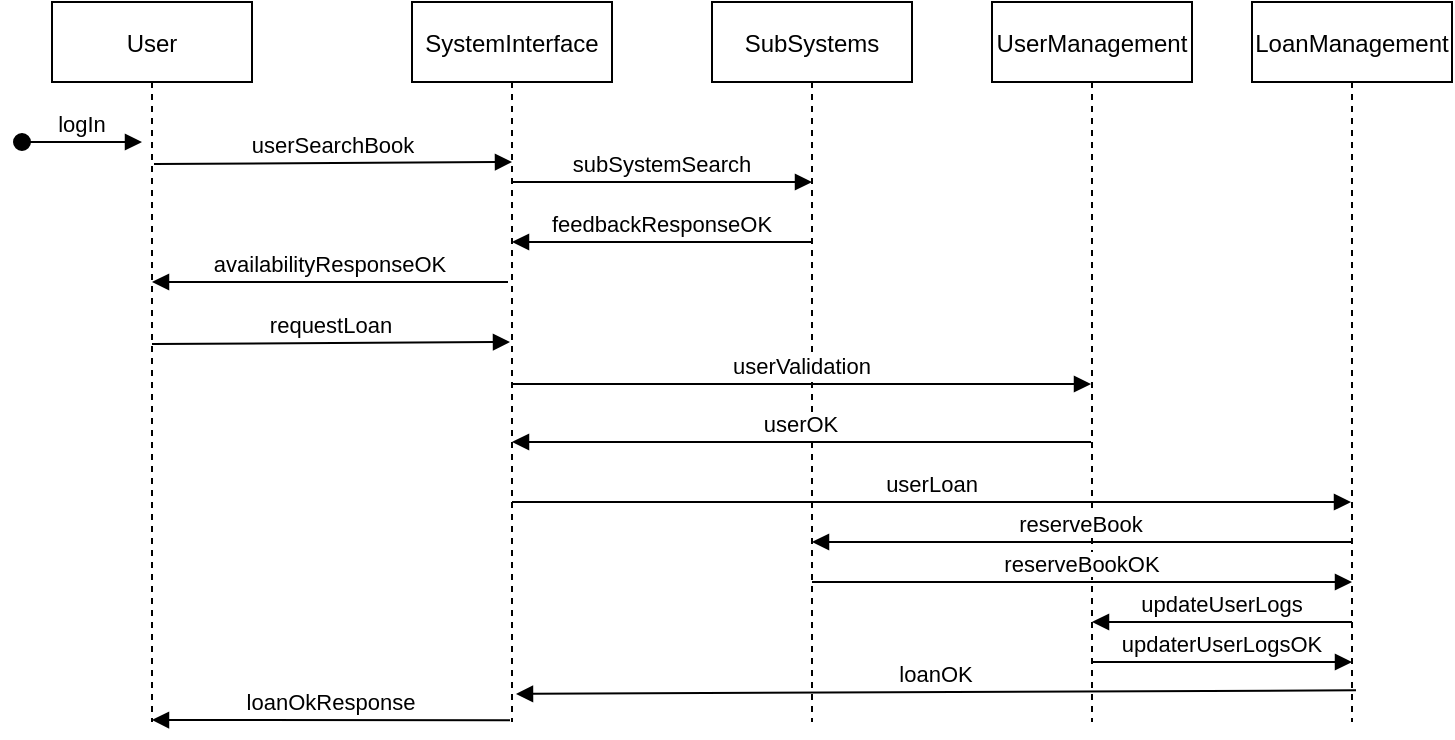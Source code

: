 <mxfile version="14.5.3" type="github" pages="2"><diagram id="kgpKYQtTHZ0yAKxKKP6v" name="Page-1"><mxGraphModel dx="687" dy="430" grid="1" gridSize="10" guides="1" tooltips="1" connect="1" arrows="1" fold="1" page="1" pageScale="1" pageWidth="850" pageHeight="1100" math="0" shadow="0"><root><mxCell id="0"/><mxCell id="1" parent="0"/><mxCell id="3nuBFxr9cyL0pnOWT2aG-1" value="User" style="shape=umlLifeline;perimeter=lifelinePerimeter;container=1;collapsible=0;recursiveResize=0;rounded=0;shadow=0;strokeWidth=1;" parent="1" vertex="1"><mxGeometry x="120" y="80" width="100" height="360" as="geometry"/></mxCell><mxCell id="3nuBFxr9cyL0pnOWT2aG-3" value="logIn" style="verticalAlign=bottom;startArrow=oval;endArrow=block;startSize=8;shadow=0;strokeWidth=1;" parent="3nuBFxr9cyL0pnOWT2aG-1" edge="1"><mxGeometry relative="1" as="geometry"><mxPoint x="-15" y="70" as="sourcePoint"/><mxPoint x="45" y="70" as="targetPoint"/></mxGeometry></mxCell><mxCell id="3nuBFxr9cyL0pnOWT2aG-5" value="SystemInterface" style="shape=umlLifeline;perimeter=lifelinePerimeter;container=1;collapsible=0;recursiveResize=0;rounded=0;shadow=0;strokeWidth=1;" parent="1" vertex="1"><mxGeometry x="300" y="80" width="100" height="360" as="geometry"/></mxCell><mxCell id="3nuBFxr9cyL0pnOWT2aG-8" value="userSearchBook" style="verticalAlign=bottom;endArrow=block;entryX=0;entryY=0;shadow=0;strokeWidth=1;exitX=0.51;exitY=0.225;exitDx=0;exitDy=0;exitPerimeter=0;" parent="1" source="3nuBFxr9cyL0pnOWT2aG-1" edge="1"><mxGeometry relative="1" as="geometry"><mxPoint x="180" y="160.0" as="sourcePoint"/><mxPoint x="350" y="160.0" as="targetPoint"/></mxGeometry></mxCell><mxCell id="3nuBFxr9cyL0pnOWT2aG-9" value="availabilityResponseOK" style="verticalAlign=bottom;endArrow=block;entryX=1;entryY=0;shadow=0;strokeWidth=1;" parent="1" edge="1"><mxGeometry relative="1" as="geometry"><mxPoint x="348" y="220" as="sourcePoint"/><mxPoint x="170" y="220" as="targetPoint"/></mxGeometry></mxCell><mxCell id="5lzXJ6ZLkG42HZZ31mWe-1" value="SubSystems" style="shape=umlLifeline;perimeter=lifelinePerimeter;container=1;collapsible=0;recursiveResize=0;rounded=0;shadow=0;strokeWidth=1;" parent="1" vertex="1"><mxGeometry x="450" y="80" width="100" height="360" as="geometry"/></mxCell><mxCell id="5lzXJ6ZLkG42HZZ31mWe-3" value="UserManagement" style="shape=umlLifeline;perimeter=lifelinePerimeter;container=1;collapsible=0;recursiveResize=0;rounded=0;shadow=0;strokeWidth=1;" parent="1" vertex="1"><mxGeometry x="590" y="80" width="100" height="360" as="geometry"/></mxCell><mxCell id="5lzXJ6ZLkG42HZZ31mWe-26" value="updateUserLogs" style="verticalAlign=bottom;endArrow=block;shadow=0;strokeWidth=1;" parent="5lzXJ6ZLkG42HZZ31mWe-3" edge="1"><mxGeometry relative="1" as="geometry"><mxPoint x="180" y="310" as="sourcePoint"/><mxPoint x="50" y="310" as="targetPoint"/></mxGeometry></mxCell><mxCell id="5lzXJ6ZLkG42HZZ31mWe-5" value="LoanManagement" style="shape=umlLifeline;perimeter=lifelinePerimeter;container=1;collapsible=0;recursiveResize=0;rounded=0;shadow=0;strokeWidth=1;" parent="1" vertex="1"><mxGeometry x="720" y="80" width="100" height="360" as="geometry"/></mxCell><mxCell id="5lzXJ6ZLkG42HZZ31mWe-11" value="subSystemSearch" style="verticalAlign=bottom;endArrow=block;shadow=0;strokeWidth=1;" parent="1" edge="1"><mxGeometry relative="1" as="geometry"><mxPoint x="350" y="170.0" as="sourcePoint"/><mxPoint x="500" y="170" as="targetPoint"/></mxGeometry></mxCell><mxCell id="5lzXJ6ZLkG42HZZ31mWe-13" value="feedbackResponseOK" style="verticalAlign=bottom;endArrow=block;entryX=1;entryY=0;shadow=0;strokeWidth=1;" parent="1" edge="1"><mxGeometry relative="1" as="geometry"><mxPoint x="500" y="200" as="sourcePoint"/><mxPoint x="350" y="200" as="targetPoint"/></mxGeometry></mxCell><mxCell id="5lzXJ6ZLkG42HZZ31mWe-15" value="requestLoan" style="verticalAlign=bottom;endArrow=block;entryX=0;entryY=0;shadow=0;strokeWidth=1;exitX=0.51;exitY=0.27;exitDx=0;exitDy=0;exitPerimeter=0;" parent="1" edge="1"><mxGeometry relative="1" as="geometry"><mxPoint x="170" y="251" as="sourcePoint"/><mxPoint x="349" y="250.0" as="targetPoint"/></mxGeometry></mxCell><mxCell id="5lzXJ6ZLkG42HZZ31mWe-16" value="userValidation" style="verticalAlign=bottom;endArrow=block;shadow=0;strokeWidth=1;exitX=0.51;exitY=0.27;exitDx=0;exitDy=0;exitPerimeter=0;" parent="1" target="5lzXJ6ZLkG42HZZ31mWe-3" edge="1"><mxGeometry relative="1" as="geometry"><mxPoint x="350" y="271" as="sourcePoint"/><mxPoint x="529" y="270.0" as="targetPoint"/></mxGeometry></mxCell><mxCell id="5lzXJ6ZLkG42HZZ31mWe-17" value="userOK" style="verticalAlign=bottom;endArrow=block;entryX=1;entryY=0;shadow=0;strokeWidth=1;" parent="1" source="5lzXJ6ZLkG42HZZ31mWe-3" edge="1"><mxGeometry relative="1" as="geometry"><mxPoint x="500" y="300" as="sourcePoint"/><mxPoint x="350" y="300" as="targetPoint"/></mxGeometry></mxCell><mxCell id="5lzXJ6ZLkG42HZZ31mWe-18" value="userLoan" style="verticalAlign=bottom;endArrow=block;shadow=0;strokeWidth=1;exitX=0.51;exitY=0.27;exitDx=0;exitDy=0;exitPerimeter=0;" parent="1" target="5lzXJ6ZLkG42HZZ31mWe-5" edge="1"><mxGeometry relative="1" as="geometry"><mxPoint x="350" y="330" as="sourcePoint"/><mxPoint x="639.5" y="330" as="targetPoint"/></mxGeometry></mxCell><mxCell id="5lzXJ6ZLkG42HZZ31mWe-19" value="loanOK" style="verticalAlign=bottom;endArrow=block;shadow=0;strokeWidth=1;entryX=0.52;entryY=0.961;entryDx=0;entryDy=0;entryPerimeter=0;exitX=0.52;exitY=0.956;exitDx=0;exitDy=0;exitPerimeter=0;" parent="1" source="5lzXJ6ZLkG42HZZ31mWe-5" target="3nuBFxr9cyL0pnOWT2aG-5" edge="1"><mxGeometry relative="1" as="geometry"><mxPoint x="769.5" y="350" as="sourcePoint"/><mxPoint x="480" y="350" as="targetPoint"/></mxGeometry></mxCell><mxCell id="5lzXJ6ZLkG42HZZ31mWe-20" value="loanOkResponse" style="verticalAlign=bottom;endArrow=block;entryX=1;entryY=0;shadow=0;strokeWidth=1;exitX=0.49;exitY=0.467;exitDx=0;exitDy=0;exitPerimeter=0;" parent="1" edge="1"><mxGeometry relative="1" as="geometry"><mxPoint x="349" y="439.1" as="sourcePoint"/><mxPoint x="170" y="439" as="targetPoint"/></mxGeometry></mxCell><mxCell id="5lzXJ6ZLkG42HZZ31mWe-24" value="reserveBookOK" style="verticalAlign=bottom;endArrow=block;shadow=0;strokeWidth=1;exitX=0.51;exitY=0.27;exitDx=0;exitDy=0;exitPerimeter=0;" parent="1" edge="1"><mxGeometry relative="1" as="geometry"><mxPoint x="500" y="370" as="sourcePoint"/><mxPoint x="770" y="370" as="targetPoint"/></mxGeometry></mxCell><mxCell id="5lzXJ6ZLkG42HZZ31mWe-25" value="reserveBook" style="verticalAlign=bottom;endArrow=block;shadow=0;strokeWidth=1;" parent="1" edge="1"><mxGeometry relative="1" as="geometry"><mxPoint x="769.5" y="350" as="sourcePoint"/><mxPoint x="500" y="350" as="targetPoint"/></mxGeometry></mxCell><mxCell id="5lzXJ6ZLkG42HZZ31mWe-27" value="updaterUserLogsOK" style="verticalAlign=bottom;endArrow=block;shadow=0;strokeWidth=1;" parent="1" edge="1"><mxGeometry relative="1" as="geometry"><mxPoint x="640" y="410.0" as="sourcePoint"/><mxPoint x="770" y="410" as="targetPoint"/></mxGeometry></mxCell></root></mxGraphModel></diagram><diagram name="Copy of Page-1" id="cNvjTk1IHZfj3TLyqv4p"><mxGraphModel dx="687" dy="430" grid="1" gridSize="10" guides="1" tooltips="1" connect="1" arrows="1" fold="1" page="1" pageScale="1" pageWidth="850" pageHeight="1100" math="0" shadow="0"><root><mxCell id="AUZ_qA07gdk0GqC-n1T6-0"/><mxCell id="AUZ_qA07gdk0GqC-n1T6-1" parent="AUZ_qA07gdk0GqC-n1T6-0"/><mxCell id="AUZ_qA07gdk0GqC-n1T6-2" value="User" style="shape=umlLifeline;perimeter=lifelinePerimeter;container=1;collapsible=0;recursiveResize=0;rounded=0;shadow=0;strokeWidth=1;" vertex="1" parent="AUZ_qA07gdk0GqC-n1T6-1"><mxGeometry x="120" y="80" width="100" height="360" as="geometry"/></mxCell><mxCell id="AUZ_qA07gdk0GqC-n1T6-3" value="logIn" style="verticalAlign=bottom;startArrow=oval;endArrow=block;startSize=8;shadow=0;strokeWidth=1;" edge="1" parent="AUZ_qA07gdk0GqC-n1T6-2"><mxGeometry relative="1" as="geometry"><mxPoint x="-15" y="70" as="sourcePoint"/><mxPoint x="45" y="70" as="targetPoint"/></mxGeometry></mxCell><mxCell id="AUZ_qA07gdk0GqC-n1T6-4" value="SystemInterface" style="shape=umlLifeline;perimeter=lifelinePerimeter;container=1;collapsible=0;recursiveResize=0;rounded=0;shadow=0;strokeWidth=1;" vertex="1" parent="AUZ_qA07gdk0GqC-n1T6-1"><mxGeometry x="300" y="80" width="100" height="360" as="geometry"/></mxCell><mxCell id="AUZ_qA07gdk0GqC-n1T6-5" value="userSearchBook" style="verticalAlign=bottom;endArrow=block;entryX=0;entryY=0;shadow=0;strokeWidth=1;exitX=0.51;exitY=0.225;exitDx=0;exitDy=0;exitPerimeter=0;" edge="1" parent="AUZ_qA07gdk0GqC-n1T6-1" source="AUZ_qA07gdk0GqC-n1T6-2"><mxGeometry relative="1" as="geometry"><mxPoint x="180" y="160.0" as="sourcePoint"/><mxPoint x="350" y="160.0" as="targetPoint"/></mxGeometry></mxCell><mxCell id="AUZ_qA07gdk0GqC-n1T6-6" value="availabilityResponseOK" style="verticalAlign=bottom;endArrow=block;entryX=1;entryY=0;shadow=0;strokeWidth=1;" edge="1" parent="AUZ_qA07gdk0GqC-n1T6-1"><mxGeometry relative="1" as="geometry"><mxPoint x="348" y="220" as="sourcePoint"/><mxPoint x="170" y="220" as="targetPoint"/></mxGeometry></mxCell><mxCell id="AUZ_qA07gdk0GqC-n1T6-7" value="SubSystems" style="shape=umlLifeline;perimeter=lifelinePerimeter;container=1;collapsible=0;recursiveResize=0;rounded=0;shadow=0;strokeWidth=1;" vertex="1" parent="AUZ_qA07gdk0GqC-n1T6-1"><mxGeometry x="450" y="80" width="100" height="360" as="geometry"/></mxCell><mxCell id="AUZ_qA07gdk0GqC-n1T6-8" value="UserManagement" style="shape=umlLifeline;perimeter=lifelinePerimeter;container=1;collapsible=0;recursiveResize=0;rounded=0;shadow=0;strokeWidth=1;" vertex="1" parent="AUZ_qA07gdk0GqC-n1T6-1"><mxGeometry x="590" y="80" width="100" height="360" as="geometry"/></mxCell><mxCell id="AUZ_qA07gdk0GqC-n1T6-9" value="updateUserLogs" style="verticalAlign=bottom;endArrow=block;shadow=0;strokeWidth=1;" edge="1" parent="AUZ_qA07gdk0GqC-n1T6-8"><mxGeometry relative="1" as="geometry"><mxPoint x="180" y="310" as="sourcePoint"/><mxPoint x="50" y="310" as="targetPoint"/></mxGeometry></mxCell><mxCell id="AUZ_qA07gdk0GqC-n1T6-10" value="LoanManagement" style="shape=umlLifeline;perimeter=lifelinePerimeter;container=1;collapsible=0;recursiveResize=0;rounded=0;shadow=0;strokeWidth=1;" vertex="1" parent="AUZ_qA07gdk0GqC-n1T6-1"><mxGeometry x="720" y="80" width="100" height="360" as="geometry"/></mxCell><mxCell id="AUZ_qA07gdk0GqC-n1T6-11" value="subSystemSearch" style="verticalAlign=bottom;endArrow=block;shadow=0;strokeWidth=1;" edge="1" parent="AUZ_qA07gdk0GqC-n1T6-1"><mxGeometry relative="1" as="geometry"><mxPoint x="350" y="170.0" as="sourcePoint"/><mxPoint x="500" y="170" as="targetPoint"/></mxGeometry></mxCell><mxCell id="AUZ_qA07gdk0GqC-n1T6-12" value="feedbackResponseOK" style="verticalAlign=bottom;endArrow=block;entryX=1;entryY=0;shadow=0;strokeWidth=1;" edge="1" parent="AUZ_qA07gdk0GqC-n1T6-1"><mxGeometry relative="1" as="geometry"><mxPoint x="500" y="200" as="sourcePoint"/><mxPoint x="350" y="200" as="targetPoint"/></mxGeometry></mxCell><mxCell id="AUZ_qA07gdk0GqC-n1T6-13" value="requestLoan" style="verticalAlign=bottom;endArrow=block;entryX=0;entryY=0;shadow=0;strokeWidth=1;exitX=0.51;exitY=0.27;exitDx=0;exitDy=0;exitPerimeter=0;" edge="1" parent="AUZ_qA07gdk0GqC-n1T6-1"><mxGeometry relative="1" as="geometry"><mxPoint x="170" y="251" as="sourcePoint"/><mxPoint x="349" y="250.0" as="targetPoint"/></mxGeometry></mxCell><mxCell id="AUZ_qA07gdk0GqC-n1T6-14" value="userValidation" style="verticalAlign=bottom;endArrow=block;shadow=0;strokeWidth=1;exitX=0.51;exitY=0.27;exitDx=0;exitDy=0;exitPerimeter=0;" edge="1" parent="AUZ_qA07gdk0GqC-n1T6-1" target="AUZ_qA07gdk0GqC-n1T6-8"><mxGeometry relative="1" as="geometry"><mxPoint x="350" y="271" as="sourcePoint"/><mxPoint x="529" y="270.0" as="targetPoint"/></mxGeometry></mxCell><mxCell id="AUZ_qA07gdk0GqC-n1T6-15" value="userOK" style="verticalAlign=bottom;endArrow=block;entryX=1;entryY=0;shadow=0;strokeWidth=1;" edge="1" parent="AUZ_qA07gdk0GqC-n1T6-1" source="AUZ_qA07gdk0GqC-n1T6-8"><mxGeometry relative="1" as="geometry"><mxPoint x="500" y="300" as="sourcePoint"/><mxPoint x="350" y="300" as="targetPoint"/></mxGeometry></mxCell><mxCell id="AUZ_qA07gdk0GqC-n1T6-16" value="userLoan" style="verticalAlign=bottom;endArrow=block;shadow=0;strokeWidth=1;exitX=0.51;exitY=0.27;exitDx=0;exitDy=0;exitPerimeter=0;" edge="1" parent="AUZ_qA07gdk0GqC-n1T6-1" target="AUZ_qA07gdk0GqC-n1T6-10"><mxGeometry relative="1" as="geometry"><mxPoint x="350" y="330" as="sourcePoint"/><mxPoint x="639.5" y="330" as="targetPoint"/></mxGeometry></mxCell><mxCell id="AUZ_qA07gdk0GqC-n1T6-17" value="loanOK" style="verticalAlign=bottom;endArrow=block;shadow=0;strokeWidth=1;entryX=0.52;entryY=0.961;entryDx=0;entryDy=0;entryPerimeter=0;exitX=0.52;exitY=0.956;exitDx=0;exitDy=0;exitPerimeter=0;" edge="1" parent="AUZ_qA07gdk0GqC-n1T6-1" source="AUZ_qA07gdk0GqC-n1T6-10" target="AUZ_qA07gdk0GqC-n1T6-4"><mxGeometry relative="1" as="geometry"><mxPoint x="769.5" y="350" as="sourcePoint"/><mxPoint x="480" y="350" as="targetPoint"/></mxGeometry></mxCell><mxCell id="AUZ_qA07gdk0GqC-n1T6-18" value="loanOkResponse" style="verticalAlign=bottom;endArrow=block;entryX=1;entryY=0;shadow=0;strokeWidth=1;exitX=0.49;exitY=0.467;exitDx=0;exitDy=0;exitPerimeter=0;" edge="1" parent="AUZ_qA07gdk0GqC-n1T6-1"><mxGeometry relative="1" as="geometry"><mxPoint x="349" y="439.1" as="sourcePoint"/><mxPoint x="170" y="439" as="targetPoint"/></mxGeometry></mxCell><mxCell id="AUZ_qA07gdk0GqC-n1T6-19" value="reserveBookOK" style="verticalAlign=bottom;endArrow=block;shadow=0;strokeWidth=1;exitX=0.51;exitY=0.27;exitDx=0;exitDy=0;exitPerimeter=0;" edge="1" parent="AUZ_qA07gdk0GqC-n1T6-1"><mxGeometry relative="1" as="geometry"><mxPoint x="500" y="370" as="sourcePoint"/><mxPoint x="770" y="370" as="targetPoint"/></mxGeometry></mxCell><mxCell id="AUZ_qA07gdk0GqC-n1T6-20" value="reserveBook" style="verticalAlign=bottom;endArrow=block;shadow=0;strokeWidth=1;" edge="1" parent="AUZ_qA07gdk0GqC-n1T6-1"><mxGeometry relative="1" as="geometry"><mxPoint x="769.5" y="350" as="sourcePoint"/><mxPoint x="500" y="350" as="targetPoint"/></mxGeometry></mxCell><mxCell id="AUZ_qA07gdk0GqC-n1T6-21" value="updaterUserLogsOK" style="verticalAlign=bottom;endArrow=block;shadow=0;strokeWidth=1;" edge="1" parent="AUZ_qA07gdk0GqC-n1T6-1"><mxGeometry relative="1" as="geometry"><mxPoint x="640" y="410.0" as="sourcePoint"/><mxPoint x="770" y="410" as="targetPoint"/></mxGeometry></mxCell></root></mxGraphModel></diagram></mxfile>